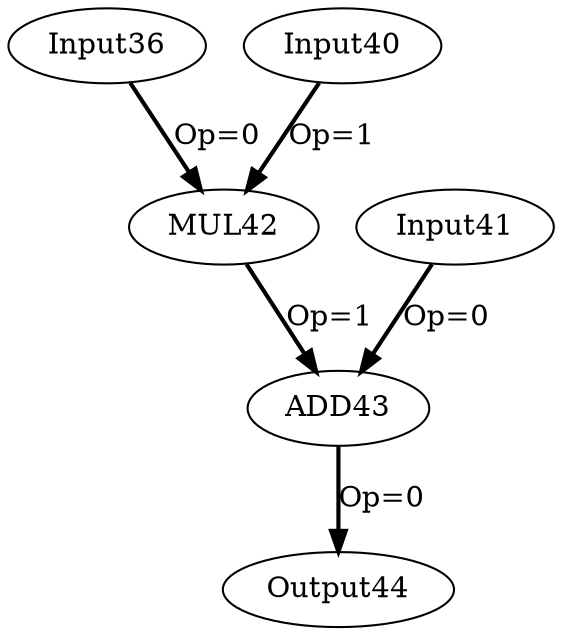 Digraph G {
Input36[opcode=Input, ref_name="", size="48", offset="0, 0", pattern="4, 3, -8, 3, 4, 4"];
Input40[opcode=Input, ref_name="", size="48", offset="0, 0", pattern="12, 3, -20, 3, -32, 4"];
Input41[opcode=Input, ref_name="", size="48", offset="0, 0", pattern="0, 3, 4, 3, 4, 4"];
MUL42[opcode=MUL];
ADD43[opcode=ADD];
Output44[opcode=Output, ref_name="", size="48", offset="0, 0", pattern="0, 3, 4, 3, 4, 4"];
Input36 -> MUL42[operand = 0 ,color = black, style = bold, label = "Op=0"];
Input40 -> MUL42[operand = 1 ,color = black, style = bold, label = "Op=1"];
Input41 -> ADD43[operand = 0 ,color = black, style = bold, label = "Op=0"];
MUL42 -> ADD43[operand = 1 ,color = black, style = bold, label = "Op=1"];
ADD43 -> Output44[operand = 0 ,color = black, style = bold, label = "Op=0"];
}
